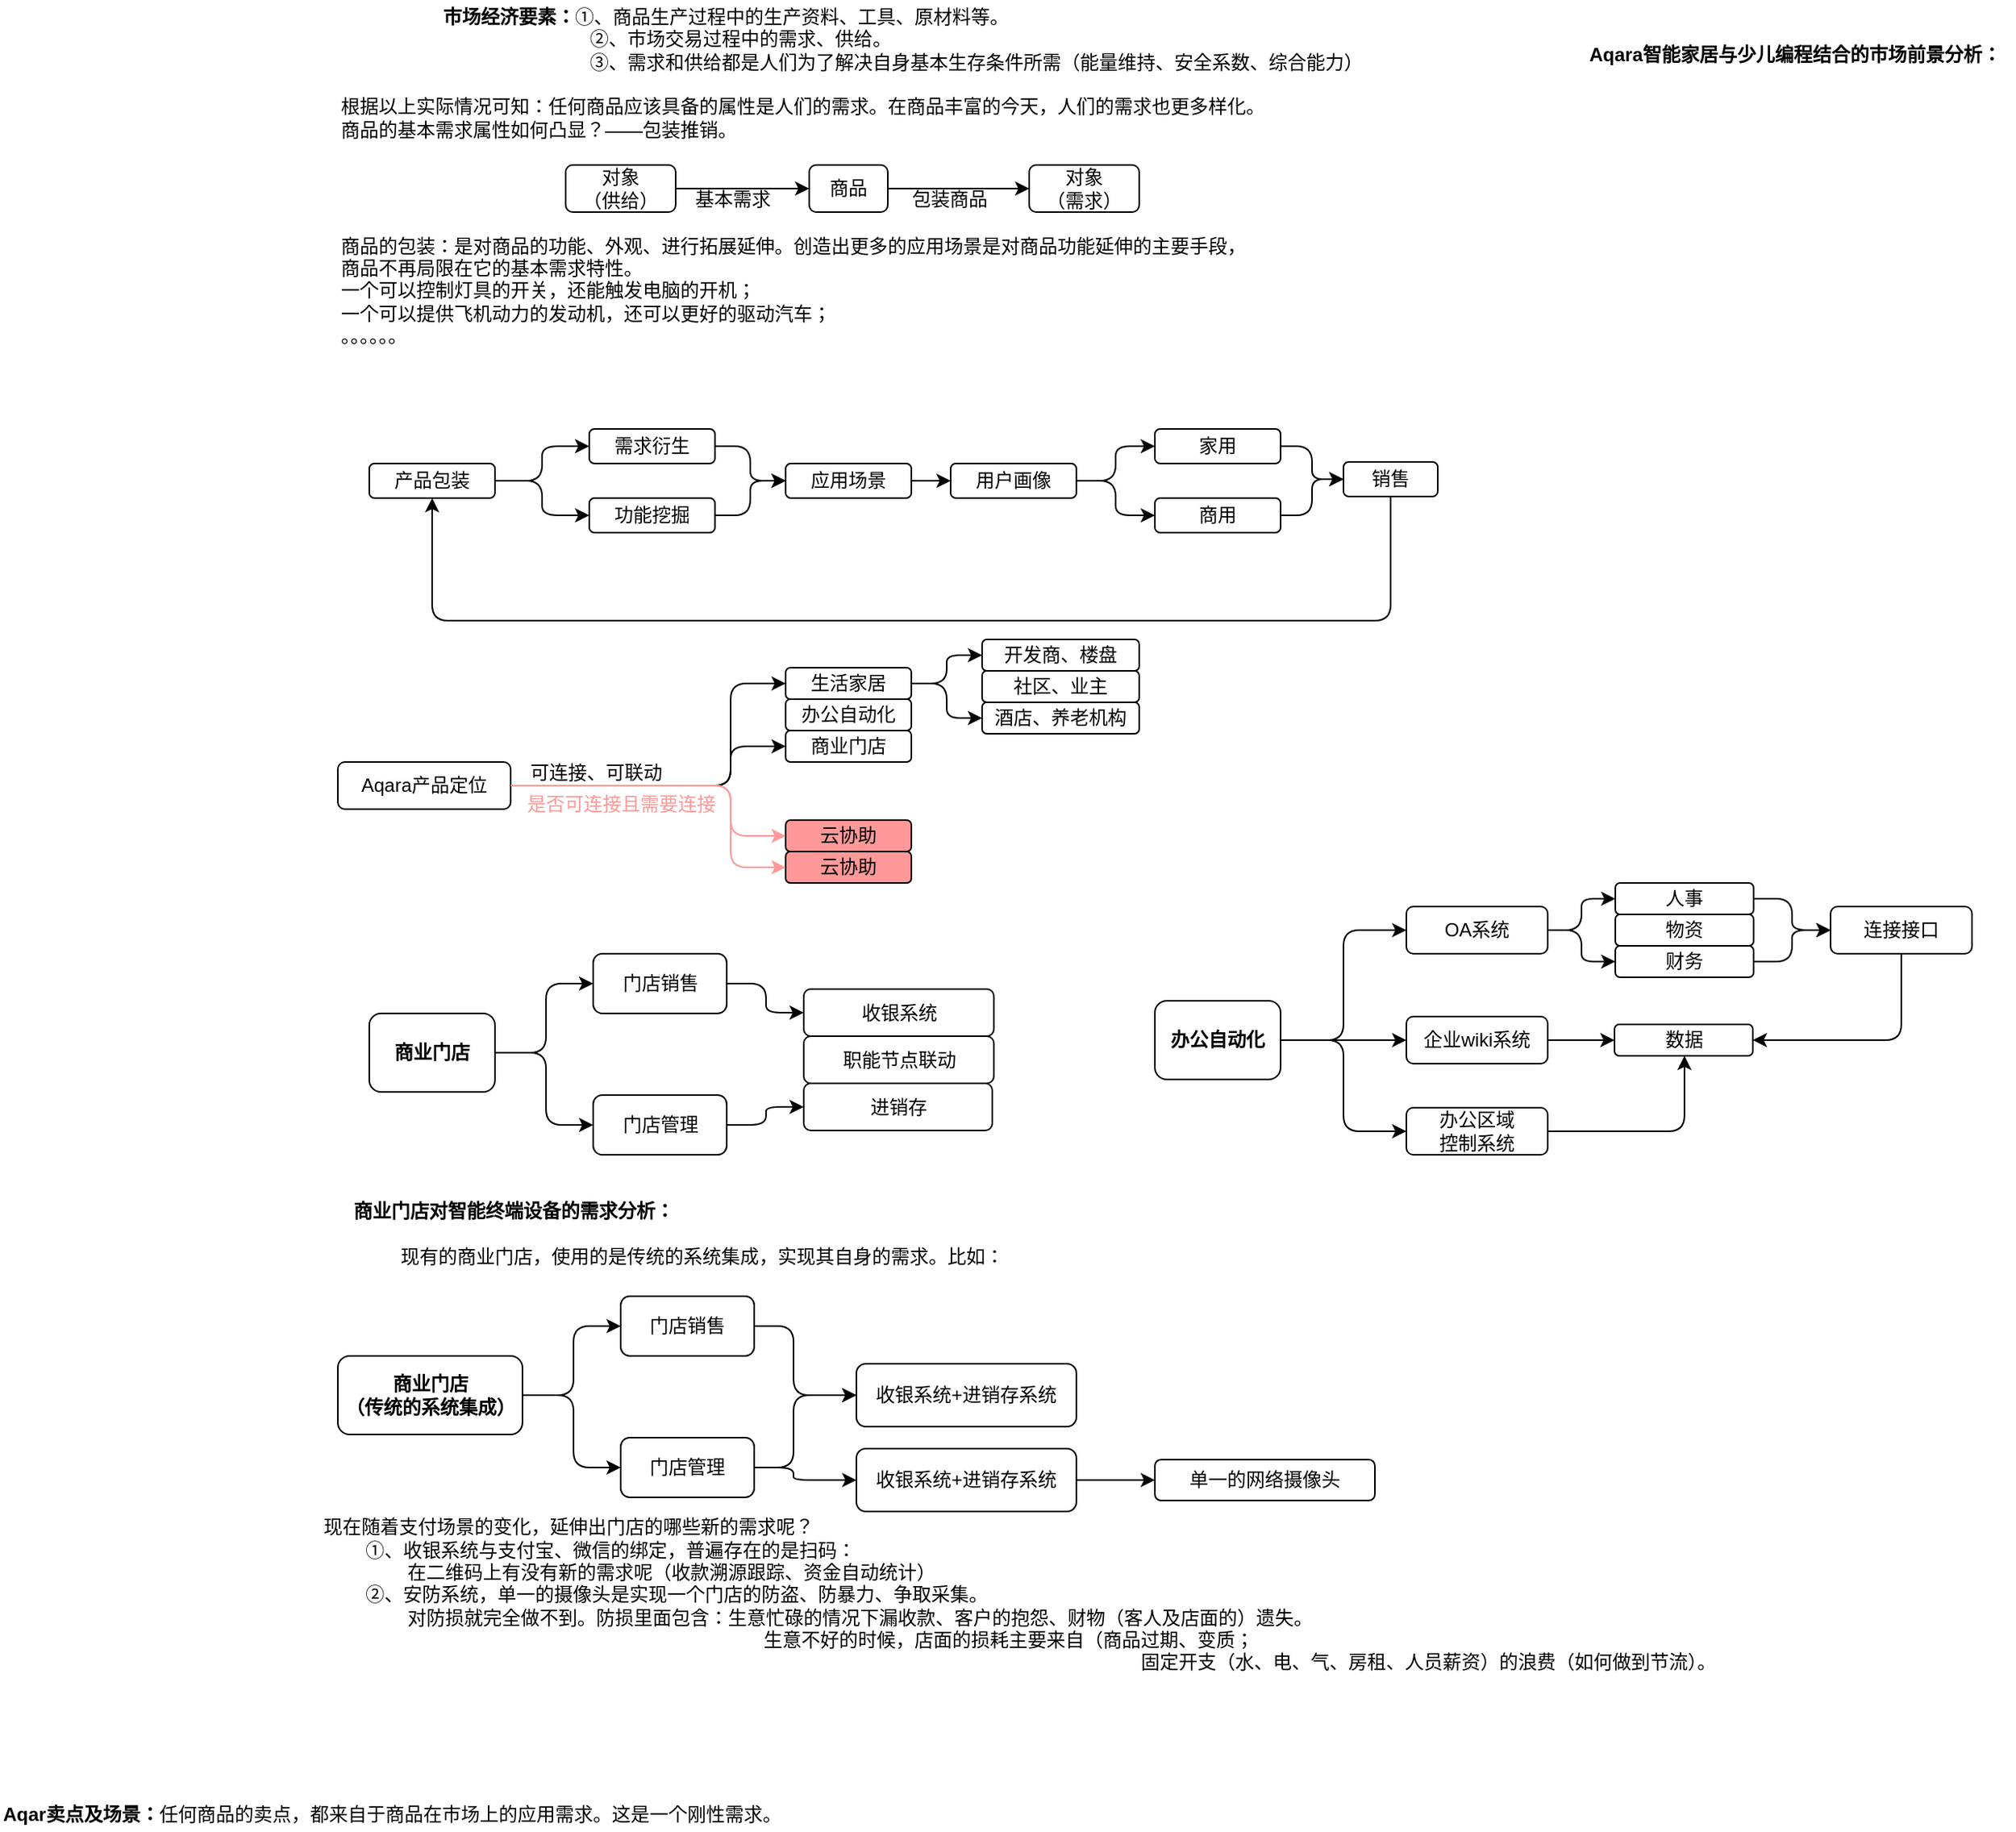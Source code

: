 <mxfile version="14.0.4" type="github">
  <diagram id="uhIIpTgkbpbARF-qf-MV" name="Page-1">
    <mxGraphModel dx="1609" dy="481" grid="1" gridSize="10" guides="1" tooltips="1" connect="1" arrows="1" fold="1" page="1" pageScale="1" pageWidth="827" pageHeight="1169" math="0" shadow="0">
      <root>
        <mxCell id="0" />
        <mxCell id="1" parent="0" />
        <mxCell id="K1xERaL5SpYJrwEevHD5-3" value="&lt;b&gt;Aqara智能家居与少儿编程结合的市场前景分析：&lt;/b&gt;" style="text;html=1;align=center;verticalAlign=middle;resizable=0;points=[];autosize=1;" parent="1" vertex="1">
          <mxGeometry x="827" y="40" width="280" height="20" as="geometry" />
        </mxCell>
        <mxCell id="K1xERaL5SpYJrwEevHD5-4" value="Aqara产品定位" style="rounded=1;whiteSpace=wrap;html=1;" parent="1" vertex="1">
          <mxGeometry x="40" y="500" width="110" height="30" as="geometry" />
        </mxCell>
        <mxCell id="K1xERaL5SpYJrwEevHD5-5" value="生活家居" style="rounded=1;whiteSpace=wrap;html=1;" parent="1" vertex="1">
          <mxGeometry x="325" y="440" width="80" height="20" as="geometry" />
        </mxCell>
        <mxCell id="K1xERaL5SpYJrwEevHD5-6" value="办公自动化" style="rounded=1;whiteSpace=wrap;html=1;" parent="1" vertex="1">
          <mxGeometry x="325" y="460" width="80" height="20" as="geometry" />
        </mxCell>
        <mxCell id="K1xERaL5SpYJrwEevHD5-7" value="&lt;b&gt;商业门店&lt;/b&gt;" style="rounded=1;whiteSpace=wrap;html=1;" parent="1" vertex="1">
          <mxGeometry x="60" y="660" width="80" height="50" as="geometry" />
        </mxCell>
        <mxCell id="K1xERaL5SpYJrwEevHD5-8" value="收银系统" style="rounded=1;whiteSpace=wrap;html=1;" parent="1" vertex="1">
          <mxGeometry x="336.5" y="644.5" width="121" height="30" as="geometry" />
        </mxCell>
        <mxCell id="K1xERaL5SpYJrwEevHD5-9" value="&lt;b&gt;市场经济要素：&lt;/b&gt;①、商品生产过程中的生产资料、工具、原材料等。&lt;br&gt;&amp;nbsp; &amp;nbsp; &amp;nbsp; &amp;nbsp; &amp;nbsp; &amp;nbsp; &amp;nbsp; &amp;nbsp; &amp;nbsp; &amp;nbsp; &amp;nbsp; &amp;nbsp; &amp;nbsp; &amp;nbsp; ②、市场交易过程中的需求、供给。&lt;br&gt;&amp;nbsp; &amp;nbsp; &amp;nbsp; &amp;nbsp; &amp;nbsp; &amp;nbsp; &amp;nbsp; &amp;nbsp; &amp;nbsp; &amp;nbsp; &amp;nbsp; &amp;nbsp; &amp;nbsp; &amp;nbsp; ③、需求和供给都是人们为了解决自身基本生存条件所需（能量维持、安全系数、综合能力）" style="text;html=1;align=left;verticalAlign=middle;resizable=0;points=[];autosize=1;" parent="1" vertex="1">
          <mxGeometry x="105" y="15" width="590" height="50" as="geometry" />
        </mxCell>
        <mxCell id="K1xERaL5SpYJrwEevHD5-10" value="根据以上实际情况可知：任何商品应该具备的属性是人们的需求。在商品丰富的今天，人们的需求也更多样化。&lt;br&gt;商品的基本需求属性如何凸显？——包装推销。" style="text;html=1;align=left;verticalAlign=middle;resizable=0;points=[];autosize=1;" parent="1" vertex="1">
          <mxGeometry x="40" y="75" width="600" height="30" as="geometry" />
        </mxCell>
        <mxCell id="K1xERaL5SpYJrwEevHD5-15" value="" style="edgeStyle=orthogonalEdgeStyle;rounded=0;orthogonalLoop=1;jettySize=auto;html=1;" parent="1" source="K1xERaL5SpYJrwEevHD5-11" target="K1xERaL5SpYJrwEevHD5-14" edge="1">
          <mxGeometry relative="1" as="geometry" />
        </mxCell>
        <mxCell id="K1xERaL5SpYJrwEevHD5-11" value="商品" style="rounded=1;whiteSpace=wrap;html=1;" parent="1" vertex="1">
          <mxGeometry x="340" y="120" width="50" height="30" as="geometry" />
        </mxCell>
        <mxCell id="K1xERaL5SpYJrwEevHD5-14" value="对象&lt;br&gt;（需求）" style="rounded=1;whiteSpace=wrap;html=1;" parent="1" vertex="1">
          <mxGeometry x="480" y="120" width="70" height="30" as="geometry" />
        </mxCell>
        <mxCell id="K1xERaL5SpYJrwEevHD5-16" value="包装商品" style="text;html=1;align=center;verticalAlign=middle;resizable=0;points=[];autosize=1;" parent="1" vertex="1">
          <mxGeometry x="399" y="132" width="60" height="20" as="geometry" />
        </mxCell>
        <mxCell id="K1xERaL5SpYJrwEevHD5-22" style="edgeStyle=orthogonalEdgeStyle;rounded=0;orthogonalLoop=1;jettySize=auto;html=1;exitX=1;exitY=0.5;exitDx=0;exitDy=0;entryX=0;entryY=0.5;entryDx=0;entryDy=0;" parent="1" source="K1xERaL5SpYJrwEevHD5-20" target="K1xERaL5SpYJrwEevHD5-11" edge="1">
          <mxGeometry relative="1" as="geometry" />
        </mxCell>
        <mxCell id="K1xERaL5SpYJrwEevHD5-20" value="对象&lt;br&gt;（供给）" style="rounded=1;whiteSpace=wrap;html=1;" parent="1" vertex="1">
          <mxGeometry x="185" y="120" width="70" height="30" as="geometry" />
        </mxCell>
        <mxCell id="K1xERaL5SpYJrwEevHD5-23" value="基本需求" style="text;html=1;align=center;verticalAlign=middle;resizable=0;points=[];autosize=1;" parent="1" vertex="1">
          <mxGeometry x="261" y="132" width="60" height="20" as="geometry" />
        </mxCell>
        <mxCell id="K1xERaL5SpYJrwEevHD5-24" value="商品的包装：是对商品的功能、外观、进行拓展延伸。创造出更多的应用场景是对商品功能延伸的主要手段，&lt;br&gt;商品不再局限在它的基本需求特性。&lt;br&gt;一个可以控制灯具的开关，还能触发电脑的开机；&lt;br&gt;一个可以提供飞机动力的发动机，还可以更好的驱动汽车；&lt;br&gt;。。。。。。" style="text;html=1;align=left;verticalAlign=middle;resizable=0;points=[];autosize=1;" parent="1" vertex="1">
          <mxGeometry x="40" y="160" width="590" height="80" as="geometry" />
        </mxCell>
        <mxCell id="K1xERaL5SpYJrwEevHD5-25" value="门店销售" style="rounded=1;whiteSpace=wrap;html=1;" parent="1" vertex="1">
          <mxGeometry x="202.5" y="622" width="85" height="38" as="geometry" />
        </mxCell>
        <mxCell id="K1xERaL5SpYJrwEevHD5-26" value="门店管理" style="rounded=1;whiteSpace=wrap;html=1;" parent="1" vertex="1">
          <mxGeometry x="202.5" y="712" width="85" height="38" as="geometry" />
        </mxCell>
        <mxCell id="K1xERaL5SpYJrwEevHD5-27" value="进销存" style="rounded=1;whiteSpace=wrap;html=1;" parent="1" vertex="1">
          <mxGeometry x="336.5" y="704.5" width="120" height="30" as="geometry" />
        </mxCell>
        <mxCell id="K1xERaL5SpYJrwEevHD5-28" value="职能节点联动" style="rounded=1;whiteSpace=wrap;html=1;" parent="1" vertex="1">
          <mxGeometry x="336.5" y="674.5" width="121" height="30" as="geometry" />
        </mxCell>
        <mxCell id="jehkjZumPrXeM_6pErTO-1" value="Aqar卖点及场景：&lt;span style=&quot;font-weight: normal&quot;&gt;任何商品的卖点，都来自于商品在市场上的应用需求。这是一个刚性需求。&lt;/span&gt;" style="text;html=1;align=left;verticalAlign=middle;resizable=0;points=[];autosize=1;fontStyle=1" parent="1" vertex="1">
          <mxGeometry x="-175" y="1160" width="510" height="20" as="geometry" />
        </mxCell>
        <mxCell id="jehkjZumPrXeM_6pErTO-2" value="需求衍生" style="rounded=1;whiteSpace=wrap;html=1;" parent="1" vertex="1">
          <mxGeometry x="200" y="288" width="80" height="22" as="geometry" />
        </mxCell>
        <mxCell id="jehkjZumPrXeM_6pErTO-3" value="产品包装" style="rounded=1;whiteSpace=wrap;html=1;" parent="1" vertex="1">
          <mxGeometry x="60" y="310" width="80" height="22" as="geometry" />
        </mxCell>
        <mxCell id="jehkjZumPrXeM_6pErTO-4" value="功能挖掘" style="rounded=1;whiteSpace=wrap;html=1;" parent="1" vertex="1">
          <mxGeometry x="200" y="332" width="80" height="22" as="geometry" />
        </mxCell>
        <mxCell id="jehkjZumPrXeM_6pErTO-13" style="edgeStyle=orthogonalEdgeStyle;rounded=0;orthogonalLoop=1;jettySize=auto;html=1;exitX=1;exitY=0.5;exitDx=0;exitDy=0;entryX=0;entryY=0.5;entryDx=0;entryDy=0;" parent="1" source="jehkjZumPrXeM_6pErTO-5" target="jehkjZumPrXeM_6pErTO-6" edge="1">
          <mxGeometry relative="1" as="geometry" />
        </mxCell>
        <mxCell id="jehkjZumPrXeM_6pErTO-5" value="应用场景" style="rounded=1;whiteSpace=wrap;html=1;" parent="1" vertex="1">
          <mxGeometry x="325" y="310" width="80" height="22" as="geometry" />
        </mxCell>
        <mxCell id="jehkjZumPrXeM_6pErTO-6" value="用户画像" style="rounded=1;whiteSpace=wrap;html=1;" parent="1" vertex="1">
          <mxGeometry x="430" y="310" width="80" height="22" as="geometry" />
        </mxCell>
        <mxCell id="jehkjZumPrXeM_6pErTO-7" value="家用" style="rounded=1;whiteSpace=wrap;html=1;" parent="1" vertex="1">
          <mxGeometry x="560" y="288" width="80" height="22" as="geometry" />
        </mxCell>
        <mxCell id="jehkjZumPrXeM_6pErTO-8" value="商用" style="rounded=1;whiteSpace=wrap;html=1;" parent="1" vertex="1">
          <mxGeometry x="560" y="332" width="80" height="22" as="geometry" />
        </mxCell>
        <mxCell id="jehkjZumPrXeM_6pErTO-9" value="" style="edgeStyle=elbowEdgeStyle;elbow=horizontal;endArrow=classic;html=1;exitX=1;exitY=0.5;exitDx=0;exitDy=0;entryX=0;entryY=0.5;entryDx=0;entryDy=0;" parent="1" source="jehkjZumPrXeM_6pErTO-3" target="jehkjZumPrXeM_6pErTO-2" edge="1">
          <mxGeometry width="50" height="50" relative="1" as="geometry">
            <mxPoint x="270" y="470" as="sourcePoint" />
            <mxPoint x="320" y="420" as="targetPoint" />
          </mxGeometry>
        </mxCell>
        <mxCell id="jehkjZumPrXeM_6pErTO-10" value="" style="edgeStyle=elbowEdgeStyle;elbow=horizontal;endArrow=classic;html=1;exitX=1;exitY=0.5;exitDx=0;exitDy=0;entryX=0;entryY=0.5;entryDx=0;entryDy=0;" parent="1" source="jehkjZumPrXeM_6pErTO-3" target="jehkjZumPrXeM_6pErTO-4" edge="1">
          <mxGeometry width="50" height="50" relative="1" as="geometry">
            <mxPoint x="150" y="331" as="sourcePoint" />
            <mxPoint x="210" y="309" as="targetPoint" />
          </mxGeometry>
        </mxCell>
        <mxCell id="jehkjZumPrXeM_6pErTO-11" value="" style="edgeStyle=elbowEdgeStyle;elbow=horizontal;endArrow=classic;html=1;exitX=1;exitY=0.5;exitDx=0;exitDy=0;entryX=0;entryY=0.5;entryDx=0;entryDy=0;" parent="1" source="jehkjZumPrXeM_6pErTO-2" target="jehkjZumPrXeM_6pErTO-5" edge="1">
          <mxGeometry width="50" height="50" relative="1" as="geometry">
            <mxPoint x="160" y="341" as="sourcePoint" />
            <mxPoint x="220" y="319" as="targetPoint" />
          </mxGeometry>
        </mxCell>
        <mxCell id="jehkjZumPrXeM_6pErTO-12" value="" style="edgeStyle=elbowEdgeStyle;elbow=horizontal;endArrow=classic;html=1;exitX=1;exitY=0.5;exitDx=0;exitDy=0;entryX=0;entryY=0.5;entryDx=0;entryDy=0;" parent="1" source="jehkjZumPrXeM_6pErTO-4" target="jehkjZumPrXeM_6pErTO-5" edge="1">
          <mxGeometry width="50" height="50" relative="1" as="geometry">
            <mxPoint x="290" y="309" as="sourcePoint" />
            <mxPoint x="335" y="331" as="targetPoint" />
          </mxGeometry>
        </mxCell>
        <mxCell id="jehkjZumPrXeM_6pErTO-14" value="" style="edgeStyle=elbowEdgeStyle;elbow=horizontal;endArrow=classic;html=1;exitX=1;exitY=0.5;exitDx=0;exitDy=0;entryX=0;entryY=0.5;entryDx=0;entryDy=0;" parent="1" source="jehkjZumPrXeM_6pErTO-6" target="jehkjZumPrXeM_6pErTO-7" edge="1">
          <mxGeometry width="50" height="50" relative="1" as="geometry">
            <mxPoint x="300" y="319" as="sourcePoint" />
            <mxPoint x="345" y="341" as="targetPoint" />
          </mxGeometry>
        </mxCell>
        <mxCell id="jehkjZumPrXeM_6pErTO-15" value="" style="edgeStyle=elbowEdgeStyle;elbow=horizontal;endArrow=classic;html=1;exitX=1;exitY=0.5;exitDx=0;exitDy=0;entryX=0;entryY=0.5;entryDx=0;entryDy=0;" parent="1" source="jehkjZumPrXeM_6pErTO-6" target="jehkjZumPrXeM_6pErTO-8" edge="1">
          <mxGeometry width="50" height="50" relative="1" as="geometry">
            <mxPoint x="310" y="329" as="sourcePoint" />
            <mxPoint x="355" y="351" as="targetPoint" />
          </mxGeometry>
        </mxCell>
        <mxCell id="jehkjZumPrXeM_6pErTO-16" value="" style="edgeStyle=elbowEdgeStyle;elbow=horizontal;endArrow=classic;html=1;exitX=1;exitY=0.5;exitDx=0;exitDy=0;entryX=0;entryY=0.5;entryDx=0;entryDy=0;" parent="1" source="jehkjZumPrXeM_6pErTO-7" target="jehkjZumPrXeM_6pErTO-18" edge="1">
          <mxGeometry width="50" height="50" relative="1" as="geometry">
            <mxPoint x="320" y="339" as="sourcePoint" />
            <mxPoint x="740" y="320" as="targetPoint" />
          </mxGeometry>
        </mxCell>
        <mxCell id="jehkjZumPrXeM_6pErTO-17" value="" style="edgeStyle=elbowEdgeStyle;elbow=horizontal;endArrow=classic;html=1;exitX=1;exitY=0.5;exitDx=0;exitDy=0;entryX=0;entryY=0.5;entryDx=0;entryDy=0;" parent="1" source="jehkjZumPrXeM_6pErTO-8" target="jehkjZumPrXeM_6pErTO-18" edge="1">
          <mxGeometry width="50" height="50" relative="1" as="geometry">
            <mxPoint x="330" y="349" as="sourcePoint" />
            <mxPoint x="740" y="320" as="targetPoint" />
          </mxGeometry>
        </mxCell>
        <mxCell id="jehkjZumPrXeM_6pErTO-18" value="销售" style="rounded=1;whiteSpace=wrap;html=1;" parent="1" vertex="1">
          <mxGeometry x="680" y="309" width="60" height="22" as="geometry" />
        </mxCell>
        <mxCell id="jehkjZumPrXeM_6pErTO-20" value="" style="edgeStyle=elbowEdgeStyle;elbow=horizontal;endArrow=classic;html=1;exitX=0.5;exitY=1;exitDx=0;exitDy=0;entryX=0.5;entryY=1;entryDx=0;entryDy=0;" parent="1" source="jehkjZumPrXeM_6pErTO-18" target="jehkjZumPrXeM_6pErTO-3" edge="1">
          <mxGeometry width="50" height="50" relative="1" as="geometry">
            <mxPoint x="150" y="331" as="sourcePoint" />
            <mxPoint x="210" y="309" as="targetPoint" />
            <Array as="points">
              <mxPoint x="370" y="410" />
              <mxPoint x="430" y="430" />
              <mxPoint x="800" y="390" />
              <mxPoint x="420" y="390" />
            </Array>
          </mxGeometry>
        </mxCell>
        <mxCell id="jehkjZumPrXeM_6pErTO-21" value="商业门店" style="rounded=1;whiteSpace=wrap;html=1;" parent="1" vertex="1">
          <mxGeometry x="325" y="480" width="80" height="20" as="geometry" />
        </mxCell>
        <mxCell id="jehkjZumPrXeM_6pErTO-22" value="云协助" style="rounded=1;whiteSpace=wrap;html=1;fillColor=#FF9999;" parent="1" vertex="1">
          <mxGeometry x="325" y="557" width="80" height="20" as="geometry" />
        </mxCell>
        <mxCell id="jehkjZumPrXeM_6pErTO-23" value="" style="edgeStyle=elbowEdgeStyle;elbow=horizontal;endArrow=classic;html=1;exitX=1;exitY=0.5;exitDx=0;exitDy=0;entryX=0;entryY=0.5;entryDx=0;entryDy=0;" parent="1" source="K1xERaL5SpYJrwEevHD5-4" target="K1xERaL5SpYJrwEevHD5-5" edge="1">
          <mxGeometry width="50" height="50" relative="1" as="geometry">
            <mxPoint x="130" y="650" as="sourcePoint" />
            <mxPoint x="180" y="600" as="targetPoint" />
            <Array as="points">
              <mxPoint x="290" y="480" />
              <mxPoint x="260" y="470" />
            </Array>
          </mxGeometry>
        </mxCell>
        <mxCell id="jehkjZumPrXeM_6pErTO-24" value="" style="edgeStyle=elbowEdgeStyle;elbow=horizontal;endArrow=classic;html=1;exitX=1;exitY=0.5;exitDx=0;exitDy=0;entryX=0;entryY=0.5;entryDx=0;entryDy=0;" parent="1" source="K1xERaL5SpYJrwEevHD5-4" target="jehkjZumPrXeM_6pErTO-21" edge="1">
          <mxGeometry width="50" height="50" relative="1" as="geometry">
            <mxPoint x="180" y="525" as="sourcePoint" />
            <mxPoint x="230" y="470" as="targetPoint" />
            <Array as="points">
              <mxPoint x="290" y="510" />
            </Array>
          </mxGeometry>
        </mxCell>
        <mxCell id="jehkjZumPrXeM_6pErTO-25" value="" style="edgeStyle=elbowEdgeStyle;elbow=horizontal;endArrow=classic;html=1;exitX=1;exitY=0.5;exitDx=0;exitDy=0;entryX=0;entryY=0.5;entryDx=0;entryDy=0;strokeColor=#FF9999;" parent="1" source="K1xERaL5SpYJrwEevHD5-4" target="jehkjZumPrXeM_6pErTO-22" edge="1">
          <mxGeometry width="50" height="50" relative="1" as="geometry">
            <mxPoint x="190" y="535" as="sourcePoint" />
            <mxPoint x="240" y="480" as="targetPoint" />
            <Array as="points">
              <mxPoint x="290" y="560" />
            </Array>
          </mxGeometry>
        </mxCell>
        <mxCell id="jehkjZumPrXeM_6pErTO-26" value="可连接、可联动" style="text;html=1;align=center;verticalAlign=middle;resizable=0;points=[];autosize=1;" parent="1" vertex="1">
          <mxGeometry x="154" y="497" width="100" height="20" as="geometry" />
        </mxCell>
        <mxCell id="jehkjZumPrXeM_6pErTO-27" value="&lt;font color=&quot;#ff9999&quot;&gt;是否可连接且需要连接&lt;/font&gt;" style="text;html=1;align=center;verticalAlign=middle;resizable=0;points=[];autosize=1;" parent="1" vertex="1">
          <mxGeometry x="150" y="517" width="140" height="20" as="geometry" />
        </mxCell>
        <mxCell id="jehkjZumPrXeM_6pErTO-29" value="云协助" style="rounded=1;whiteSpace=wrap;html=1;fillColor=#FF9999;" parent="1" vertex="1">
          <mxGeometry x="325" y="537" width="80" height="20" as="geometry" />
        </mxCell>
        <mxCell id="jehkjZumPrXeM_6pErTO-30" value="" style="edgeStyle=elbowEdgeStyle;elbow=horizontal;endArrow=classic;html=1;entryX=0;entryY=0.5;entryDx=0;entryDy=0;exitX=1;exitY=0.5;exitDx=0;exitDy=0;strokeColor=#FF9999;" parent="1" source="K1xERaL5SpYJrwEevHD5-4" target="jehkjZumPrXeM_6pErTO-29" edge="1">
          <mxGeometry width="50" height="50" relative="1" as="geometry">
            <mxPoint x="140" y="480" as="sourcePoint" />
            <mxPoint x="335" y="640" as="targetPoint" />
            <Array as="points">
              <mxPoint x="290" y="530" />
              <mxPoint x="300" y="570" />
            </Array>
          </mxGeometry>
        </mxCell>
        <mxCell id="jehkjZumPrXeM_6pErTO-32" value="" style="edgeStyle=elbowEdgeStyle;elbow=horizontal;endArrow=classic;html=1;exitX=1;exitY=0.5;exitDx=0;exitDy=0;entryX=0;entryY=0.5;entryDx=0;entryDy=0;" parent="1" source="K1xERaL5SpYJrwEevHD5-7" target="K1xERaL5SpYJrwEevHD5-25" edge="1">
          <mxGeometry width="50" height="50" relative="1" as="geometry">
            <mxPoint x="-77.5" y="507" as="sourcePoint" />
            <mxPoint x="97.5" y="442" as="targetPoint" />
            <Array as="points">
              <mxPoint x="172.5" y="672" />
              <mxPoint x="62.5" y="472" />
              <mxPoint x="32.5" y="462" />
            </Array>
          </mxGeometry>
        </mxCell>
        <mxCell id="jehkjZumPrXeM_6pErTO-33" value="" style="edgeStyle=elbowEdgeStyle;elbow=horizontal;endArrow=classic;html=1;exitX=1;exitY=0.5;exitDx=0;exitDy=0;entryX=0;entryY=0.5;entryDx=0;entryDy=0;" parent="1" source="K1xERaL5SpYJrwEevHD5-7" target="K1xERaL5SpYJrwEevHD5-26" edge="1">
          <mxGeometry width="50" height="50" relative="1" as="geometry">
            <mxPoint x="152.5" y="699.5" as="sourcePoint" />
            <mxPoint x="212.5" y="651" as="targetPoint" />
            <Array as="points">
              <mxPoint x="172.5" y="702" />
              <mxPoint x="72.5" y="482" />
              <mxPoint x="42.5" y="472" />
            </Array>
          </mxGeometry>
        </mxCell>
        <mxCell id="jehkjZumPrXeM_6pErTO-34" value="" style="edgeStyle=elbowEdgeStyle;elbow=horizontal;endArrow=classic;html=1;exitX=1;exitY=0.5;exitDx=0;exitDy=0;entryX=0;entryY=0.5;entryDx=0;entryDy=0;" parent="1" source="K1xERaL5SpYJrwEevHD5-25" target="K1xERaL5SpYJrwEevHD5-8" edge="1">
          <mxGeometry width="50" height="50" relative="1" as="geometry">
            <mxPoint x="162.5" y="709.5" as="sourcePoint" />
            <mxPoint x="222.5" y="661" as="targetPoint" />
            <Array as="points">
              <mxPoint x="312.5" y="641" />
              <mxPoint x="82.5" y="492" />
              <mxPoint x="52.5" y="482" />
            </Array>
          </mxGeometry>
        </mxCell>
        <mxCell id="jehkjZumPrXeM_6pErTO-35" value="" style="edgeStyle=elbowEdgeStyle;elbow=horizontal;endArrow=classic;html=1;exitX=1;exitY=0.5;exitDx=0;exitDy=0;entryX=0;entryY=0.5;entryDx=0;entryDy=0;" parent="1" source="K1xERaL5SpYJrwEevHD5-26" target="K1xERaL5SpYJrwEevHD5-27" edge="1">
          <mxGeometry width="50" height="50" relative="1" as="geometry">
            <mxPoint x="172.5" y="719.5" as="sourcePoint" />
            <mxPoint x="232.5" y="671" as="targetPoint" />
            <Array as="points">
              <mxPoint x="312.5" y="731" />
              <mxPoint x="202.5" y="702" />
              <mxPoint x="92.5" y="502" />
              <mxPoint x="62.5" y="492" />
            </Array>
          </mxGeometry>
        </mxCell>
        <mxCell id="jehkjZumPrXeM_6pErTO-36" value="&lt;b&gt;办公自动化&lt;/b&gt;" style="rounded=1;whiteSpace=wrap;html=1;" parent="1" vertex="1">
          <mxGeometry x="560" y="652" width="80" height="50" as="geometry" />
        </mxCell>
        <mxCell id="jehkjZumPrXeM_6pErTO-37" value="OA系统" style="rounded=1;whiteSpace=wrap;html=1;" parent="1" vertex="1">
          <mxGeometry x="720" y="592" width="90" height="30" as="geometry" />
        </mxCell>
        <mxCell id="jehkjZumPrXeM_6pErTO-55" style="edgeStyle=orthogonalEdgeStyle;rounded=0;orthogonalLoop=1;jettySize=auto;html=1;exitX=1;exitY=0.5;exitDx=0;exitDy=0;entryX=0;entryY=0.5;entryDx=0;entryDy=0;strokeColor=#000000;" parent="1" source="jehkjZumPrXeM_6pErTO-38" target="jehkjZumPrXeM_6pErTO-44" edge="1">
          <mxGeometry relative="1" as="geometry" />
        </mxCell>
        <mxCell id="jehkjZumPrXeM_6pErTO-38" value="企业wiki系统" style="rounded=1;whiteSpace=wrap;html=1;" parent="1" vertex="1">
          <mxGeometry x="720" y="662" width="90" height="30" as="geometry" />
        </mxCell>
        <mxCell id="jehkjZumPrXeM_6pErTO-39" value="办公区域&lt;br&gt;控制系统" style="rounded=1;whiteSpace=wrap;html=1;" parent="1" vertex="1">
          <mxGeometry x="720" y="720" width="90" height="30" as="geometry" />
        </mxCell>
        <mxCell id="jehkjZumPrXeM_6pErTO-41" value="人事" style="rounded=1;whiteSpace=wrap;html=1;" parent="1" vertex="1">
          <mxGeometry x="853" y="577" width="88" height="20" as="geometry" />
        </mxCell>
        <mxCell id="jehkjZumPrXeM_6pErTO-42" value="物资" style="rounded=1;whiteSpace=wrap;html=1;" parent="1" vertex="1">
          <mxGeometry x="853" y="597" width="88" height="20" as="geometry" />
        </mxCell>
        <mxCell id="jehkjZumPrXeM_6pErTO-43" value="财务" style="rounded=1;whiteSpace=wrap;html=1;" parent="1" vertex="1">
          <mxGeometry x="853" y="617" width="88" height="20" as="geometry" />
        </mxCell>
        <mxCell id="jehkjZumPrXeM_6pErTO-44" value="数据" style="rounded=1;whiteSpace=wrap;html=1;" parent="1" vertex="1">
          <mxGeometry x="852.5" y="667" width="88" height="20" as="geometry" />
        </mxCell>
        <mxCell id="jehkjZumPrXeM_6pErTO-47" value="" style="edgeStyle=elbowEdgeStyle;elbow=horizontal;endArrow=classic;html=1;exitX=1;exitY=0.5;exitDx=0;exitDy=0;entryX=0;entryY=0.5;entryDx=0;entryDy=0;" parent="1" source="jehkjZumPrXeM_6pErTO-41" target="jehkjZumPrXeM_6pErTO-54" edge="1">
          <mxGeometry width="50" height="50" relative="1" as="geometry">
            <mxPoint x="1010" y="620" as="sourcePoint" />
            <mxPoint x="1060" y="570" as="targetPoint" />
          </mxGeometry>
        </mxCell>
        <mxCell id="jehkjZumPrXeM_6pErTO-48" value="" style="edgeStyle=elbowEdgeStyle;elbow=horizontal;endArrow=classic;html=1;exitX=1;exitY=0.5;exitDx=0;exitDy=0;entryX=0;entryY=0.5;entryDx=0;entryDy=0;" parent="1" source="jehkjZumPrXeM_6pErTO-43" target="jehkjZumPrXeM_6pErTO-54" edge="1">
          <mxGeometry width="50" height="50" relative="1" as="geometry">
            <mxPoint x="951" y="597" as="sourcePoint" />
            <mxPoint x="1050" y="610" as="targetPoint" />
          </mxGeometry>
        </mxCell>
        <mxCell id="jehkjZumPrXeM_6pErTO-49" value="" style="edgeStyle=elbowEdgeStyle;elbow=horizontal;endArrow=classic;html=1;exitX=1;exitY=0.5;exitDx=0;exitDy=0;entryX=0;entryY=0.5;entryDx=0;entryDy=0;" parent="1" source="jehkjZumPrXeM_6pErTO-36" target="jehkjZumPrXeM_6pErTO-37" edge="1">
          <mxGeometry width="50" height="50" relative="1" as="geometry">
            <mxPoint x="961" y="607" as="sourcePoint" />
            <mxPoint x="1080" y="590" as="targetPoint" />
          </mxGeometry>
        </mxCell>
        <mxCell id="jehkjZumPrXeM_6pErTO-51" value="" style="edgeStyle=elbowEdgeStyle;elbow=horizontal;endArrow=classic;html=1;exitX=1;exitY=0.5;exitDx=0;exitDy=0;entryX=0;entryY=0.5;entryDx=0;entryDy=0;" parent="1" source="jehkjZumPrXeM_6pErTO-36" target="jehkjZumPrXeM_6pErTO-39" edge="1">
          <mxGeometry width="50" height="50" relative="1" as="geometry">
            <mxPoint x="650" y="687" as="sourcePoint" />
            <mxPoint x="730" y="617" as="targetPoint" />
          </mxGeometry>
        </mxCell>
        <mxCell id="jehkjZumPrXeM_6pErTO-52" value="" style="edgeStyle=elbowEdgeStyle;elbow=horizontal;endArrow=classic;html=1;exitX=1;exitY=0.5;exitDx=0;exitDy=0;entryX=0;entryY=0.5;entryDx=0;entryDy=0;" parent="1" source="jehkjZumPrXeM_6pErTO-37" target="jehkjZumPrXeM_6pErTO-41" edge="1">
          <mxGeometry width="50" height="50" relative="1" as="geometry">
            <mxPoint x="951" y="597" as="sourcePoint" />
            <mxPoint x="1070" y="580" as="targetPoint" />
          </mxGeometry>
        </mxCell>
        <mxCell id="jehkjZumPrXeM_6pErTO-53" value="" style="edgeStyle=elbowEdgeStyle;elbow=horizontal;endArrow=classic;html=1;entryX=0;entryY=0.5;entryDx=0;entryDy=0;exitX=1;exitY=0.5;exitDx=0;exitDy=0;" parent="1" source="jehkjZumPrXeM_6pErTO-37" target="jehkjZumPrXeM_6pErTO-43" edge="1">
          <mxGeometry width="50" height="50" relative="1" as="geometry">
            <mxPoint x="810" y="610" as="sourcePoint" />
            <mxPoint x="863" y="597" as="targetPoint" />
          </mxGeometry>
        </mxCell>
        <mxCell id="jehkjZumPrXeM_6pErTO-54" value="连接接口" style="rounded=1;whiteSpace=wrap;html=1;" parent="1" vertex="1">
          <mxGeometry x="990" y="592" width="90" height="30" as="geometry" />
        </mxCell>
        <mxCell id="jehkjZumPrXeM_6pErTO-57" value="" style="edgeStyle=elbowEdgeStyle;elbow=horizontal;endArrow=classic;html=1;exitX=0.5;exitY=1;exitDx=0;exitDy=0;entryX=1;entryY=0.5;entryDx=0;entryDy=0;" parent="1" source="jehkjZumPrXeM_6pErTO-54" target="jehkjZumPrXeM_6pErTO-44" edge="1">
          <mxGeometry width="50" height="50" relative="1" as="geometry">
            <mxPoint x="951" y="597" as="sourcePoint" />
            <mxPoint x="1000" y="617" as="targetPoint" />
            <Array as="points">
              <mxPoint x="1035" y="640" />
            </Array>
          </mxGeometry>
        </mxCell>
        <mxCell id="jehkjZumPrXeM_6pErTO-58" value="" style="edgeStyle=elbowEdgeStyle;elbow=horizontal;endArrow=classic;html=1;exitX=1;exitY=0.5;exitDx=0;exitDy=0;" parent="1" source="jehkjZumPrXeM_6pErTO-39" edge="1">
          <mxGeometry width="50" height="50" relative="1" as="geometry">
            <mxPoint x="950" y="680" as="sourcePoint" />
            <mxPoint x="897" y="687" as="targetPoint" />
            <Array as="points">
              <mxPoint x="897" y="720" />
            </Array>
          </mxGeometry>
        </mxCell>
        <mxCell id="jehkjZumPrXeM_6pErTO-59" value="" style="edgeStyle=elbowEdgeStyle;elbow=horizontal;endArrow=classic;html=1;exitX=1;exitY=0.5;exitDx=0;exitDy=0;entryX=0;entryY=0.5;entryDx=0;entryDy=0;" parent="1" source="jehkjZumPrXeM_6pErTO-36" target="jehkjZumPrXeM_6pErTO-38" edge="1">
          <mxGeometry width="50" height="50" relative="1" as="geometry">
            <mxPoint x="1100" y="627" as="sourcePoint" />
            <mxPoint x="960.5" y="697" as="targetPoint" />
            <Array as="points" />
          </mxGeometry>
        </mxCell>
        <mxCell id="jehkjZumPrXeM_6pErTO-61" value="开发商、楼盘" style="rounded=1;whiteSpace=wrap;html=1;" parent="1" vertex="1">
          <mxGeometry x="450" y="422" width="100" height="20" as="geometry" />
        </mxCell>
        <mxCell id="jehkjZumPrXeM_6pErTO-62" value="社区、业主" style="rounded=1;whiteSpace=wrap;html=1;" parent="1" vertex="1">
          <mxGeometry x="450" y="442" width="100" height="20" as="geometry" />
        </mxCell>
        <mxCell id="jehkjZumPrXeM_6pErTO-63" value="酒店、养老机构" style="rounded=1;whiteSpace=wrap;html=1;" parent="1" vertex="1">
          <mxGeometry x="450" y="462" width="100" height="20" as="geometry" />
        </mxCell>
        <mxCell id="jehkjZumPrXeM_6pErTO-64" value="" style="edgeStyle=elbowEdgeStyle;elbow=horizontal;endArrow=classic;html=1;exitX=1;exitY=0.5;exitDx=0;exitDy=0;entryX=0;entryY=0.5;entryDx=0;entryDy=0;" parent="1" source="K1xERaL5SpYJrwEevHD5-5" target="jehkjZumPrXeM_6pErTO-61" edge="1">
          <mxGeometry width="50" height="50" relative="1" as="geometry">
            <mxPoint x="520" y="331" as="sourcePoint" />
            <mxPoint x="570" y="309" as="targetPoint" />
          </mxGeometry>
        </mxCell>
        <mxCell id="jehkjZumPrXeM_6pErTO-65" value="" style="edgeStyle=elbowEdgeStyle;elbow=horizontal;endArrow=classic;html=1;exitX=1;exitY=0.5;exitDx=0;exitDy=0;entryX=0;entryY=0.5;entryDx=0;entryDy=0;" parent="1" source="K1xERaL5SpYJrwEevHD5-5" target="jehkjZumPrXeM_6pErTO-63" edge="1">
          <mxGeometry width="50" height="50" relative="1" as="geometry">
            <mxPoint x="415" y="460" as="sourcePoint" />
            <mxPoint x="460" y="442" as="targetPoint" />
          </mxGeometry>
        </mxCell>
        <mxCell id="YAWpPp4pkEokRluKZSZQ-1" value="&lt;b&gt;商业门店对智能终端设备的需求分析：&lt;/b&gt;&lt;br&gt;&lt;br&gt;&amp;nbsp; &amp;nbsp; &amp;nbsp; &amp;nbsp; &amp;nbsp;现有的商业门店，使用的是传统的系统集成，实现其自身的需求。比如：" style="text;html=1;align=left;verticalAlign=middle;resizable=0;points=[];autosize=1;" vertex="1" parent="1">
          <mxGeometry x="47.5" y="775" width="430" height="50" as="geometry" />
        </mxCell>
        <mxCell id="YAWpPp4pkEokRluKZSZQ-3" value="收银系统+进销存系统" style="rounded=1;whiteSpace=wrap;html=1;" vertex="1" parent="1">
          <mxGeometry x="370" y="883" width="140" height="40" as="geometry" />
        </mxCell>
        <mxCell id="YAWpPp4pkEokRluKZSZQ-4" value="&lt;b&gt;商业门店&lt;br&gt;（传统的系统集成）&lt;br&gt;&lt;/b&gt;" style="rounded=1;whiteSpace=wrap;html=1;" vertex="1" parent="1">
          <mxGeometry x="40" y="878" width="117.5" height="50" as="geometry" />
        </mxCell>
        <mxCell id="YAWpPp4pkEokRluKZSZQ-6" value="门店销售" style="rounded=1;whiteSpace=wrap;html=1;" vertex="1" parent="1">
          <mxGeometry x="220" y="840" width="85" height="38" as="geometry" />
        </mxCell>
        <mxCell id="YAWpPp4pkEokRluKZSZQ-7" value="门店管理" style="rounded=1;whiteSpace=wrap;html=1;" vertex="1" parent="1">
          <mxGeometry x="220" y="930" width="85" height="38" as="geometry" />
        </mxCell>
        <mxCell id="YAWpPp4pkEokRluKZSZQ-10" value="" style="edgeStyle=elbowEdgeStyle;elbow=horizontal;endArrow=classic;html=1;exitX=1;exitY=0.5;exitDx=0;exitDy=0;entryX=0;entryY=0.5;entryDx=0;entryDy=0;" edge="1" parent="1" source="YAWpPp4pkEokRluKZSZQ-4" target="YAWpPp4pkEokRluKZSZQ-6">
          <mxGeometry width="50" height="50" relative="1" as="geometry">
            <mxPoint x="-60" y="725" as="sourcePoint" />
            <mxPoint x="115" y="660" as="targetPoint" />
            <Array as="points">
              <mxPoint x="190" y="890" />
              <mxPoint x="80" y="690" />
              <mxPoint x="50" y="680" />
            </Array>
          </mxGeometry>
        </mxCell>
        <mxCell id="YAWpPp4pkEokRluKZSZQ-11" value="" style="edgeStyle=elbowEdgeStyle;elbow=horizontal;endArrow=classic;html=1;exitX=1;exitY=0.5;exitDx=0;exitDy=0;entryX=0;entryY=0.5;entryDx=0;entryDy=0;" edge="1" parent="1" source="YAWpPp4pkEokRluKZSZQ-4" target="YAWpPp4pkEokRluKZSZQ-7">
          <mxGeometry width="50" height="50" relative="1" as="geometry">
            <mxPoint x="170" y="917.5" as="sourcePoint" />
            <mxPoint x="230" y="869" as="targetPoint" />
            <Array as="points">
              <mxPoint x="190" y="920" />
              <mxPoint x="90" y="700" />
              <mxPoint x="60" y="690" />
            </Array>
          </mxGeometry>
        </mxCell>
        <mxCell id="YAWpPp4pkEokRluKZSZQ-12" value="" style="edgeStyle=elbowEdgeStyle;elbow=horizontal;endArrow=classic;html=1;exitX=1;exitY=0.5;exitDx=0;exitDy=0;entryX=0;entryY=0.5;entryDx=0;entryDy=0;" edge="1" parent="1" source="YAWpPp4pkEokRluKZSZQ-6" target="YAWpPp4pkEokRluKZSZQ-3">
          <mxGeometry width="50" height="50" relative="1" as="geometry">
            <mxPoint x="180" y="927.5" as="sourcePoint" />
            <mxPoint x="240" y="879" as="targetPoint" />
            <Array as="points">
              <mxPoint x="330" y="859" />
              <mxPoint x="100" y="710" />
              <mxPoint x="70" y="700" />
            </Array>
          </mxGeometry>
        </mxCell>
        <mxCell id="YAWpPp4pkEokRluKZSZQ-13" value="" style="edgeStyle=elbowEdgeStyle;elbow=horizontal;endArrow=classic;html=1;exitX=1;exitY=0.5;exitDx=0;exitDy=0;entryX=0;entryY=0.5;entryDx=0;entryDy=0;" edge="1" parent="1" source="YAWpPp4pkEokRluKZSZQ-7" target="YAWpPp4pkEokRluKZSZQ-3">
          <mxGeometry width="50" height="50" relative="1" as="geometry">
            <mxPoint x="190" y="937.5" as="sourcePoint" />
            <mxPoint x="250" y="889" as="targetPoint" />
            <Array as="points">
              <mxPoint x="330" y="949" />
              <mxPoint x="220" y="920" />
              <mxPoint x="110" y="720" />
              <mxPoint x="80" y="710" />
            </Array>
          </mxGeometry>
        </mxCell>
        <mxCell id="YAWpPp4pkEokRluKZSZQ-14" value="单一的网络摄像头" style="rounded=1;whiteSpace=wrap;html=1;" vertex="1" parent="1">
          <mxGeometry x="560" y="944" width="140" height="26" as="geometry" />
        </mxCell>
        <mxCell id="YAWpPp4pkEokRluKZSZQ-15" value="收银系统+进销存系统" style="rounded=1;whiteSpace=wrap;html=1;" vertex="1" parent="1">
          <mxGeometry x="370" y="937" width="140" height="40" as="geometry" />
        </mxCell>
        <mxCell id="YAWpPp4pkEokRluKZSZQ-16" value="" style="edgeStyle=elbowEdgeStyle;elbow=horizontal;endArrow=classic;html=1;exitX=1;exitY=0.5;exitDx=0;exitDy=0;entryX=0;entryY=0.5;entryDx=0;entryDy=0;" edge="1" parent="1" source="YAWpPp4pkEokRluKZSZQ-7" target="YAWpPp4pkEokRluKZSZQ-15">
          <mxGeometry width="50" height="50" relative="1" as="geometry">
            <mxPoint x="167.5" y="913" as="sourcePoint" />
            <mxPoint x="230" y="959" as="targetPoint" />
            <Array as="points">
              <mxPoint x="330" y="950" />
              <mxPoint x="100" y="710" />
              <mxPoint x="70" y="700" />
            </Array>
          </mxGeometry>
        </mxCell>
        <mxCell id="YAWpPp4pkEokRluKZSZQ-17" value="" style="edgeStyle=elbowEdgeStyle;elbow=horizontal;endArrow=classic;html=1;entryX=0;entryY=0.5;entryDx=0;entryDy=0;exitX=1;exitY=0.5;exitDx=0;exitDy=0;" edge="1" parent="1" source="YAWpPp4pkEokRluKZSZQ-15" target="YAWpPp4pkEokRluKZSZQ-14">
          <mxGeometry width="50" height="50" relative="1" as="geometry">
            <mxPoint x="510" y="957" as="sourcePoint" />
            <mxPoint x="240" y="969" as="targetPoint" />
            <Array as="points">
              <mxPoint x="530" y="957" />
              <mxPoint x="110" y="720" />
              <mxPoint x="80" y="710" />
            </Array>
          </mxGeometry>
        </mxCell>
        <mxCell id="YAWpPp4pkEokRluKZSZQ-18" value="现在随着支付场景的变化，延伸出门店的哪些新的需求呢？&lt;br&gt;&amp;nbsp; &amp;nbsp; &amp;nbsp; &amp;nbsp; ①、收银系统与支付宝、微信的绑定，普遍存在的是扫码：&lt;br&gt;&amp;nbsp; &amp;nbsp; &amp;nbsp; &amp;nbsp; &amp;nbsp; &amp;nbsp; &amp;nbsp; &amp;nbsp; 在二维码上有没有新的需求呢（收款溯源跟踪、资金自动统计）&lt;br&gt;&amp;nbsp; &amp;nbsp; &amp;nbsp; &amp;nbsp; ②、安防系统，单一的摄像头是实现一个门店的防盗、防暴力、争取采集。&lt;br&gt;&amp;nbsp; &amp;nbsp; &amp;nbsp; &amp;nbsp; &amp;nbsp; &amp;nbsp; &amp;nbsp; &amp;nbsp; 对防损就完全做不到。防损里面包含：生意忙碌的情况下漏收款、客户的抱怨、财物（客人及店面的）遗失。&lt;br&gt;&amp;nbsp; &amp;nbsp; &amp;nbsp; &amp;nbsp; &amp;nbsp; &amp;nbsp; &amp;nbsp; &amp;nbsp; &amp;nbsp; &amp;nbsp; &amp;nbsp; &amp;nbsp; &amp;nbsp; &amp;nbsp; &amp;nbsp; &amp;nbsp; &amp;nbsp; &amp;nbsp; &amp;nbsp; &amp;nbsp; &amp;nbsp; &amp;nbsp; &amp;nbsp; &amp;nbsp; &amp;nbsp; &amp;nbsp; &amp;nbsp; &amp;nbsp; &amp;nbsp; &amp;nbsp; &amp;nbsp; &amp;nbsp; &amp;nbsp; &amp;nbsp; &amp;nbsp; &amp;nbsp; &amp;nbsp; &amp;nbsp; &amp;nbsp; &amp;nbsp; &amp;nbsp; &amp;nbsp; 生意不好的时候，店面的损耗主要来自（商品过期、变质；&lt;br&gt;&amp;nbsp; &amp;nbsp; &amp;nbsp; &amp;nbsp; &amp;nbsp; &amp;nbsp; &amp;nbsp; &amp;nbsp; &amp;nbsp; &amp;nbsp; &amp;nbsp; &amp;nbsp; &amp;nbsp; &amp;nbsp; &amp;nbsp; &amp;nbsp; &amp;nbsp; &amp;nbsp; &amp;nbsp; &amp;nbsp; &amp;nbsp; &amp;nbsp; &amp;nbsp; &amp;nbsp; &amp;nbsp; &amp;nbsp; &amp;nbsp; &amp;nbsp; &amp;nbsp; &amp;nbsp; &amp;nbsp; &amp;nbsp; &amp;nbsp; &amp;nbsp; &amp;nbsp; &amp;nbsp; &amp;nbsp; &amp;nbsp; &amp;nbsp; &amp;nbsp; &amp;nbsp; &amp;nbsp; &amp;nbsp; &amp;nbsp; &amp;nbsp; &amp;nbsp; &amp;nbsp; &amp;nbsp; &amp;nbsp; &amp;nbsp; &amp;nbsp; &amp;nbsp; &amp;nbsp; &amp;nbsp; &amp;nbsp; &amp;nbsp; &amp;nbsp; &amp;nbsp; &amp;nbsp; &amp;nbsp; &amp;nbsp; &amp;nbsp; &amp;nbsp; &amp;nbsp; &amp;nbsp; &amp;nbsp; &amp;nbsp; &amp;nbsp; &amp;nbsp; &amp;nbsp; &amp;nbsp; &amp;nbsp; &amp;nbsp; &amp;nbsp; &amp;nbsp; &amp;nbsp; &amp;nbsp; &amp;nbsp; 固定开支（水、电、气、房租、人员薪资）的浪费（如何做到节流）。" style="text;html=1;align=left;verticalAlign=middle;resizable=0;points=[];autosize=1;" vertex="1" parent="1">
          <mxGeometry x="29" y="980" width="860" height="100" as="geometry" />
        </mxCell>
      </root>
    </mxGraphModel>
  </diagram>
</mxfile>

